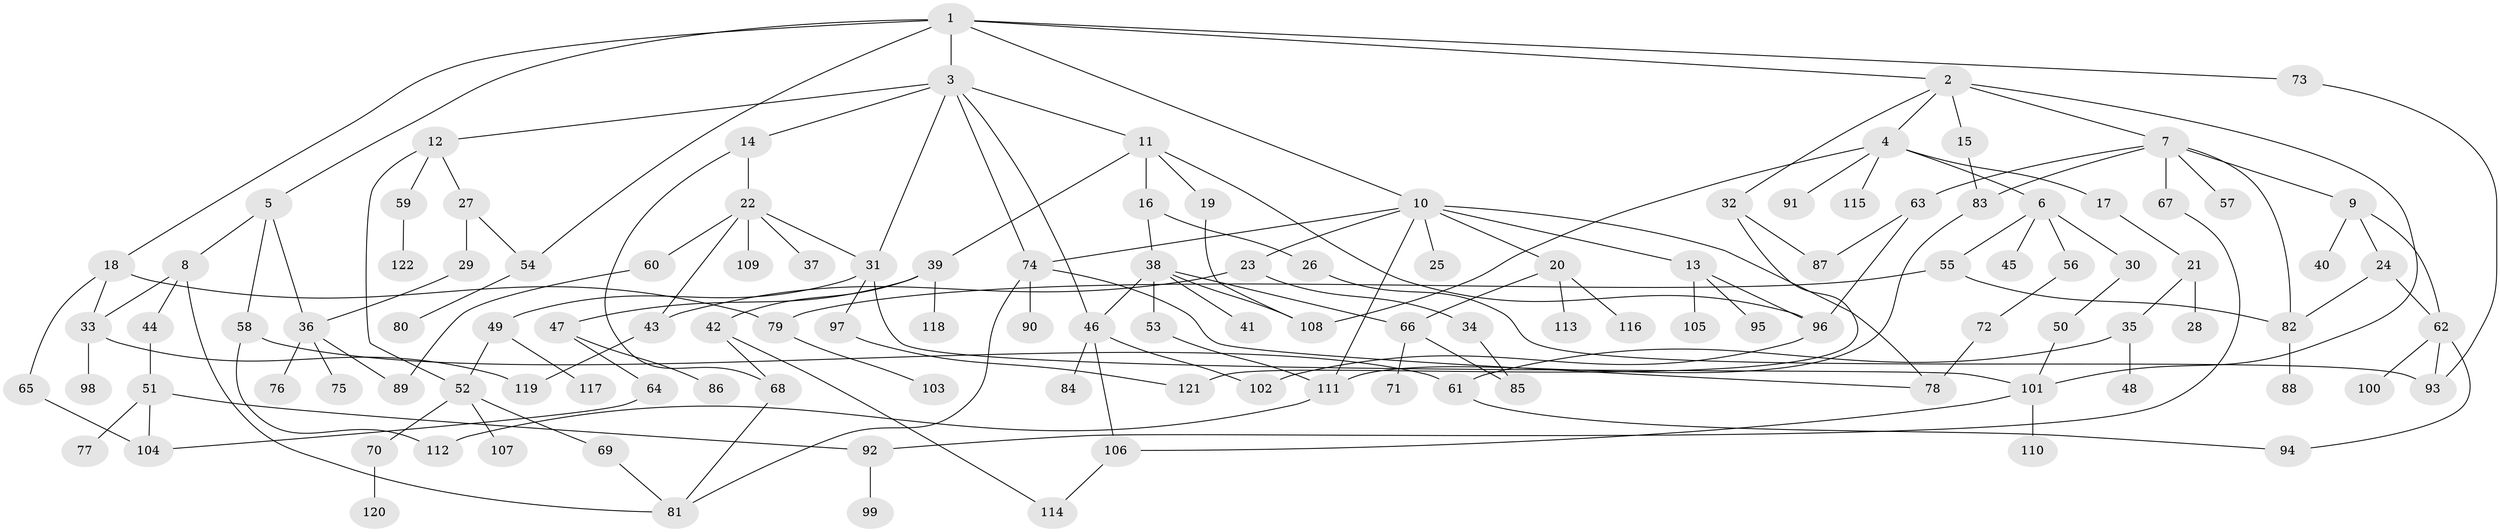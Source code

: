 // coarse degree distribution, {7: 0.011764705882352941, 9: 0.03529411764705882, 5: 0.10588235294117647, 8: 0.023529411764705882, 4: 0.047058823529411764, 3: 0.24705882352941178, 6: 0.047058823529411764, 1: 0.3058823529411765, 2: 0.17647058823529413}
// Generated by graph-tools (version 1.1) at 2025/41/03/06/25 10:41:28]
// undirected, 122 vertices, 165 edges
graph export_dot {
graph [start="1"]
  node [color=gray90,style=filled];
  1;
  2;
  3;
  4;
  5;
  6;
  7;
  8;
  9;
  10;
  11;
  12;
  13;
  14;
  15;
  16;
  17;
  18;
  19;
  20;
  21;
  22;
  23;
  24;
  25;
  26;
  27;
  28;
  29;
  30;
  31;
  32;
  33;
  34;
  35;
  36;
  37;
  38;
  39;
  40;
  41;
  42;
  43;
  44;
  45;
  46;
  47;
  48;
  49;
  50;
  51;
  52;
  53;
  54;
  55;
  56;
  57;
  58;
  59;
  60;
  61;
  62;
  63;
  64;
  65;
  66;
  67;
  68;
  69;
  70;
  71;
  72;
  73;
  74;
  75;
  76;
  77;
  78;
  79;
  80;
  81;
  82;
  83;
  84;
  85;
  86;
  87;
  88;
  89;
  90;
  91;
  92;
  93;
  94;
  95;
  96;
  97;
  98;
  99;
  100;
  101;
  102;
  103;
  104;
  105;
  106;
  107;
  108;
  109;
  110;
  111;
  112;
  113;
  114;
  115;
  116;
  117;
  118;
  119;
  120;
  121;
  122;
  1 -- 2;
  1 -- 3;
  1 -- 5;
  1 -- 10;
  1 -- 18;
  1 -- 73;
  1 -- 54;
  2 -- 4;
  2 -- 7;
  2 -- 15;
  2 -- 32;
  2 -- 101;
  3 -- 11;
  3 -- 12;
  3 -- 14;
  3 -- 31;
  3 -- 46;
  3 -- 74;
  4 -- 6;
  4 -- 17;
  4 -- 91;
  4 -- 115;
  4 -- 108;
  5 -- 8;
  5 -- 58;
  5 -- 36;
  6 -- 30;
  6 -- 45;
  6 -- 55;
  6 -- 56;
  7 -- 9;
  7 -- 57;
  7 -- 63;
  7 -- 67;
  7 -- 82;
  7 -- 83;
  8 -- 33;
  8 -- 44;
  8 -- 81;
  9 -- 24;
  9 -- 40;
  9 -- 62;
  10 -- 13;
  10 -- 20;
  10 -- 23;
  10 -- 25;
  10 -- 78;
  10 -- 111;
  10 -- 74;
  11 -- 16;
  11 -- 19;
  11 -- 39;
  11 -- 96;
  12 -- 27;
  12 -- 59;
  12 -- 52;
  13 -- 95;
  13 -- 105;
  13 -- 96;
  14 -- 22;
  14 -- 68;
  15 -- 83;
  16 -- 26;
  16 -- 38;
  17 -- 21;
  18 -- 65;
  18 -- 33;
  18 -- 79;
  19 -- 108;
  20 -- 66;
  20 -- 113;
  20 -- 116;
  21 -- 28;
  21 -- 35;
  22 -- 37;
  22 -- 60;
  22 -- 109;
  22 -- 31;
  22 -- 43;
  23 -- 34;
  23 -- 43;
  24 -- 82;
  24 -- 62;
  26 -- 93;
  27 -- 29;
  27 -- 54;
  29 -- 36;
  30 -- 50;
  31 -- 49;
  31 -- 97;
  31 -- 101;
  32 -- 87;
  32 -- 121;
  33 -- 98;
  33 -- 119;
  34 -- 85;
  35 -- 48;
  35 -- 61;
  36 -- 75;
  36 -- 76;
  36 -- 89;
  38 -- 41;
  38 -- 53;
  38 -- 108;
  38 -- 46;
  38 -- 66;
  39 -- 42;
  39 -- 47;
  39 -- 118;
  42 -- 114;
  42 -- 68;
  43 -- 119;
  44 -- 51;
  46 -- 84;
  46 -- 102;
  46 -- 106;
  47 -- 64;
  47 -- 86;
  49 -- 52;
  49 -- 117;
  50 -- 101;
  51 -- 77;
  51 -- 92;
  51 -- 104;
  52 -- 69;
  52 -- 70;
  52 -- 107;
  53 -- 111;
  54 -- 80;
  55 -- 79;
  55 -- 82;
  56 -- 72;
  58 -- 61;
  58 -- 112;
  59 -- 122;
  60 -- 89;
  61 -- 94;
  62 -- 94;
  62 -- 100;
  62 -- 93;
  63 -- 96;
  63 -- 87;
  64 -- 104;
  65 -- 104;
  66 -- 71;
  66 -- 85;
  67 -- 92;
  68 -- 81;
  69 -- 81;
  70 -- 120;
  72 -- 78;
  73 -- 93;
  74 -- 78;
  74 -- 90;
  74 -- 81;
  79 -- 103;
  82 -- 88;
  83 -- 111;
  92 -- 99;
  96 -- 102;
  97 -- 121;
  101 -- 106;
  101 -- 110;
  106 -- 114;
  111 -- 112;
}
